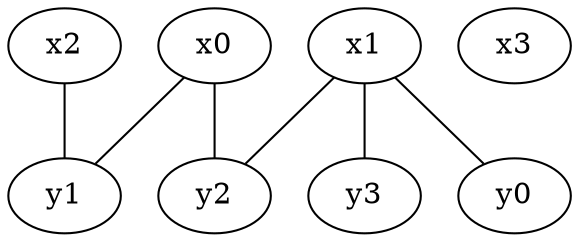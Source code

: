 strict graph grafo_4_4 {
	"x0";
	"x3";
	"x1";
	"x2";
	"y2";
	"y3";
	"y1";
	"y0";

	"x0" -- "y1";
	"x0" -- "y2";
	"x1" -- "y2";
	"x1" -- "y0";
	"x1" -- "y3";
	"x2" -- "y1";
}
